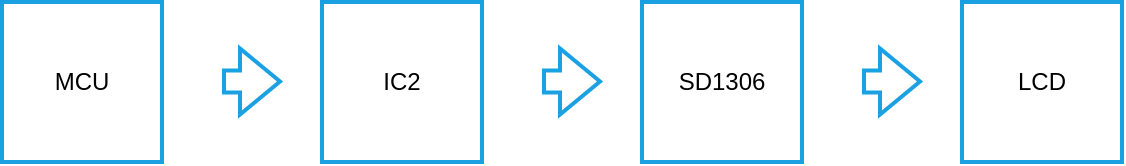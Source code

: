 <mxfile version="24.7.5">
  <diagram name="Seite-1" id="QBLZULU6C8_MBZ-O-W6B">
    <mxGraphModel dx="609" dy="287" grid="1" gridSize="10" guides="1" tooltips="1" connect="1" arrows="1" fold="1" page="1" pageScale="1" pageWidth="827" pageHeight="1169" math="0" shadow="0">
      <root>
        <mxCell id="0" />
        <mxCell id="1" parent="0" />
        <mxCell id="sez-PSk2wfra1ML8Plk_-41" value="MCU" style="whiteSpace=wrap;html=1;aspect=fixed;strokeWidth=2;strokeColor=#1BA1E2;" vertex="1" parent="1">
          <mxGeometry x="80" y="320" width="80" height="80" as="geometry" />
        </mxCell>
        <mxCell id="sez-PSk2wfra1ML8Plk_-43" value="" style="shape=flexArrow;endArrow=classic;html=1;rounded=0;strokeWidth=2;strokeColor=#1BA1E2;" edge="1" parent="1">
          <mxGeometry width="50" height="50" relative="1" as="geometry">
            <mxPoint x="190" y="359.76" as="sourcePoint" />
            <mxPoint x="220" y="359.76" as="targetPoint" />
          </mxGeometry>
        </mxCell>
        <mxCell id="sez-PSk2wfra1ML8Plk_-44" value="" style="shape=flexArrow;endArrow=classic;html=1;rounded=0;strokeWidth=2;strokeColor=#1BA1E2;" edge="1" parent="1">
          <mxGeometry width="50" height="50" relative="1" as="geometry">
            <mxPoint x="350" y="359.76" as="sourcePoint" />
            <mxPoint x="380" y="359.76" as="targetPoint" />
          </mxGeometry>
        </mxCell>
        <mxCell id="sez-PSk2wfra1ML8Plk_-45" value="IC2" style="whiteSpace=wrap;html=1;aspect=fixed;strokeWidth=2;strokeColor=#1BA1E2;" vertex="1" parent="1">
          <mxGeometry x="240" y="320" width="80" height="80" as="geometry" />
        </mxCell>
        <mxCell id="sez-PSk2wfra1ML8Plk_-46" value="" style="shape=flexArrow;endArrow=classic;html=1;rounded=0;strokeWidth=2;strokeColor=#1BA1E2;" edge="1" parent="1">
          <mxGeometry width="50" height="50" relative="1" as="geometry">
            <mxPoint x="510" y="359.76" as="sourcePoint" />
            <mxPoint x="540" y="359.76" as="targetPoint" />
          </mxGeometry>
        </mxCell>
        <mxCell id="sez-PSk2wfra1ML8Plk_-47" value="SD1306" style="whiteSpace=wrap;html=1;aspect=fixed;strokeWidth=2;strokeColor=#1BA1E2;" vertex="1" parent="1">
          <mxGeometry x="400" y="320" width="80" height="80" as="geometry" />
        </mxCell>
        <mxCell id="sez-PSk2wfra1ML8Plk_-48" value="LCD" style="whiteSpace=wrap;html=1;aspect=fixed;strokeWidth=2;strokeColor=#1BA1E2;" vertex="1" parent="1">
          <mxGeometry x="560" y="320" width="80" height="80" as="geometry" />
        </mxCell>
      </root>
    </mxGraphModel>
  </diagram>
</mxfile>
